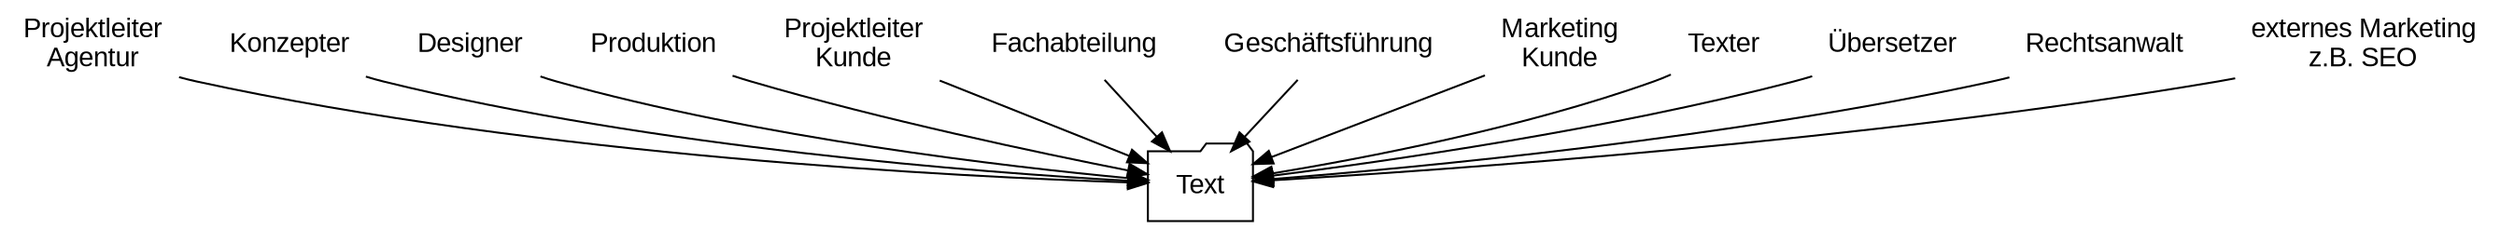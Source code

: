 
# neato
digraph G {
fontname=Arial
fontcolor=gray50

labelloc=bottom
labelfloat=True
node [ fontname=Arial shape=ellipse ]
fontsize=10
rankdir=TB

Text [ shape=folder ]

node [ shape=none ]
PA [ label="Projektleiter\nAgentur" ]
Konzepter
Designer
Produktion 

PC [ label="Projektleiter\nKunde" ]
Fachabteilung
GF [ label="Geschäftsführung" ]
Marketing [ label="Marketing\nKunde" ]

Texter
Ubersetzer [ label="Übersetzer" ]
Rechtsanwalt
MarketingExtern [ label="externes Marketing\nz.B. SEO" ]

edge [ len=1.5 ]
Fachabteilung -> Text
Rechtsanwalt -> Text
GF -> Text
PC -> Text
PA -> Text
Marketing -> Text
MarketingExtern -> Text

Texter -> Text
Ubersetzer -> Text
Produktion -> Text
Designer -> Text
Konzepter -> Text

}
